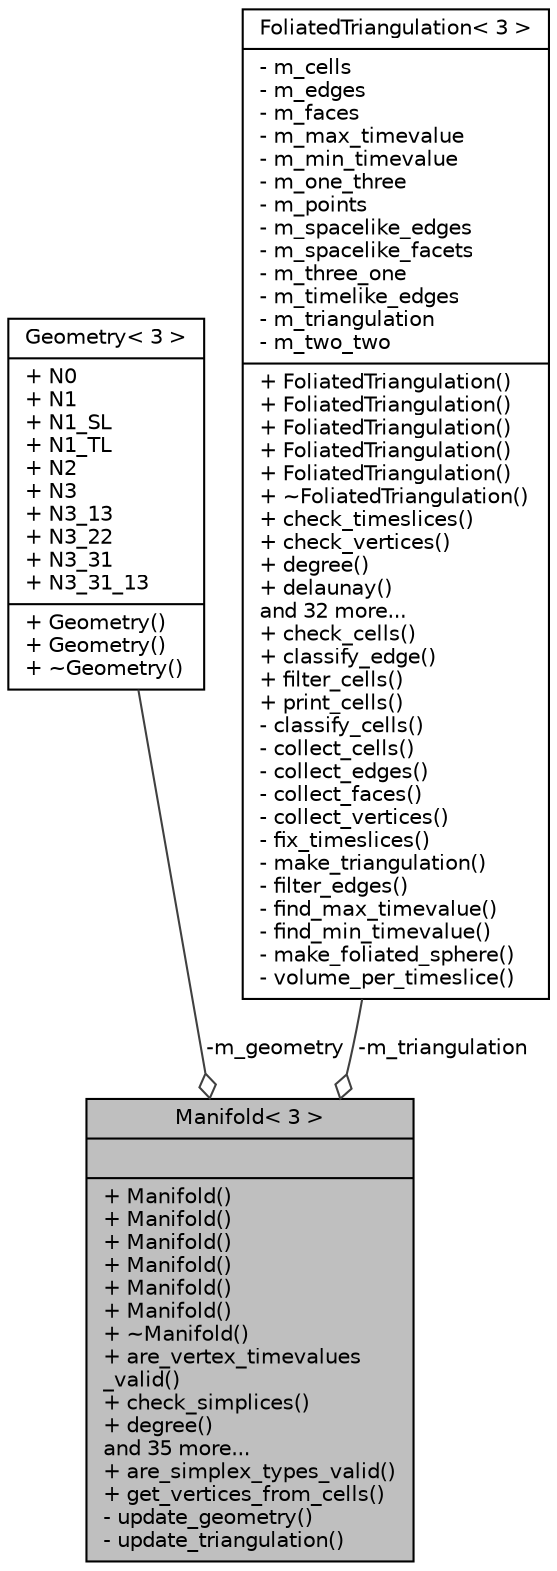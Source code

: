 digraph "Manifold&lt; 3 &gt;"
{
 // LATEX_PDF_SIZE
  edge [fontname="Helvetica",fontsize="10",labelfontname="Helvetica",labelfontsize="10"];
  node [fontname="Helvetica",fontsize="10",shape=record];
  Node1 [label="{Manifold\< 3 \>\n||+ Manifold()\l+ Manifold()\l+ Manifold()\l+ Manifold()\l+ Manifold()\l+ Manifold()\l+ ~Manifold()\l+ are_vertex_timevalues\l_valid()\l+ check_simplices()\l+ degree()\land 35 more...\l+ are_simplex_types_valid()\l+ get_vertices_from_cells()\l- update_geometry()\l- update_triangulation()\l}",height=0.2,width=0.4,color="black", fillcolor="grey75", style="filled", fontcolor="black",tooltip="3D Manifold"];
  Node2 -> Node1 [color="grey25",fontsize="10",style="solid",label=" -m_geometry" ,arrowhead="odiamond",fontname="Helvetica"];
  Node2 [label="{Geometry\< 3 \>\n|+ N0\l+ N1\l+ N1_SL\l+ N1_TL\l+ N2\l+ N3\l+ N3_13\l+ N3_22\l+ N3_31\l+ N3_31_13\l|+ Geometry()\l+ Geometry()\l+ ~Geometry()\l}",height=0.2,width=0.4,color="black", fillcolor="white", style="filled",URL="$struct_geometry_3_013_01_4.html",tooltip="3D Geometry"];
  Node3 -> Node1 [color="grey25",fontsize="10",style="solid",label=" -m_triangulation" ,arrowhead="odiamond",fontname="Helvetica"];
  Node3 [label="{FoliatedTriangulation\< 3 \>\n|- m_cells\l- m_edges\l- m_faces\l- m_max_timevalue\l- m_min_timevalue\l- m_one_three\l- m_points\l- m_spacelike_edges\l- m_spacelike_facets\l- m_three_one\l- m_timelike_edges\l- m_triangulation\l- m_two_two\l|+ FoliatedTriangulation()\l+ FoliatedTriangulation()\l+ FoliatedTriangulation()\l+ FoliatedTriangulation()\l+ FoliatedTriangulation()\l+ ~FoliatedTriangulation()\l+ check_timeslices()\l+ check_vertices()\l+ degree()\l+ delaunay()\land 32 more...\l+ check_cells()\l+ classify_edge()\l+ filter_cells()\l+ print_cells()\l- classify_cells()\l- collect_cells()\l- collect_edges()\l- collect_faces()\l- collect_vertices()\l- fix_timeslices()\l- make_triangulation()\l- filter_edges()\l- find_max_timevalue()\l- find_min_timevalue()\l- make_foliated_sphere()\l- volume_per_timeslice()\l}",height=0.2,width=0.4,color="black", fillcolor="white", style="filled",URL="$class_foliated_triangulation_3_013_01_4.html",tooltip="3D Triangulation"];
}
